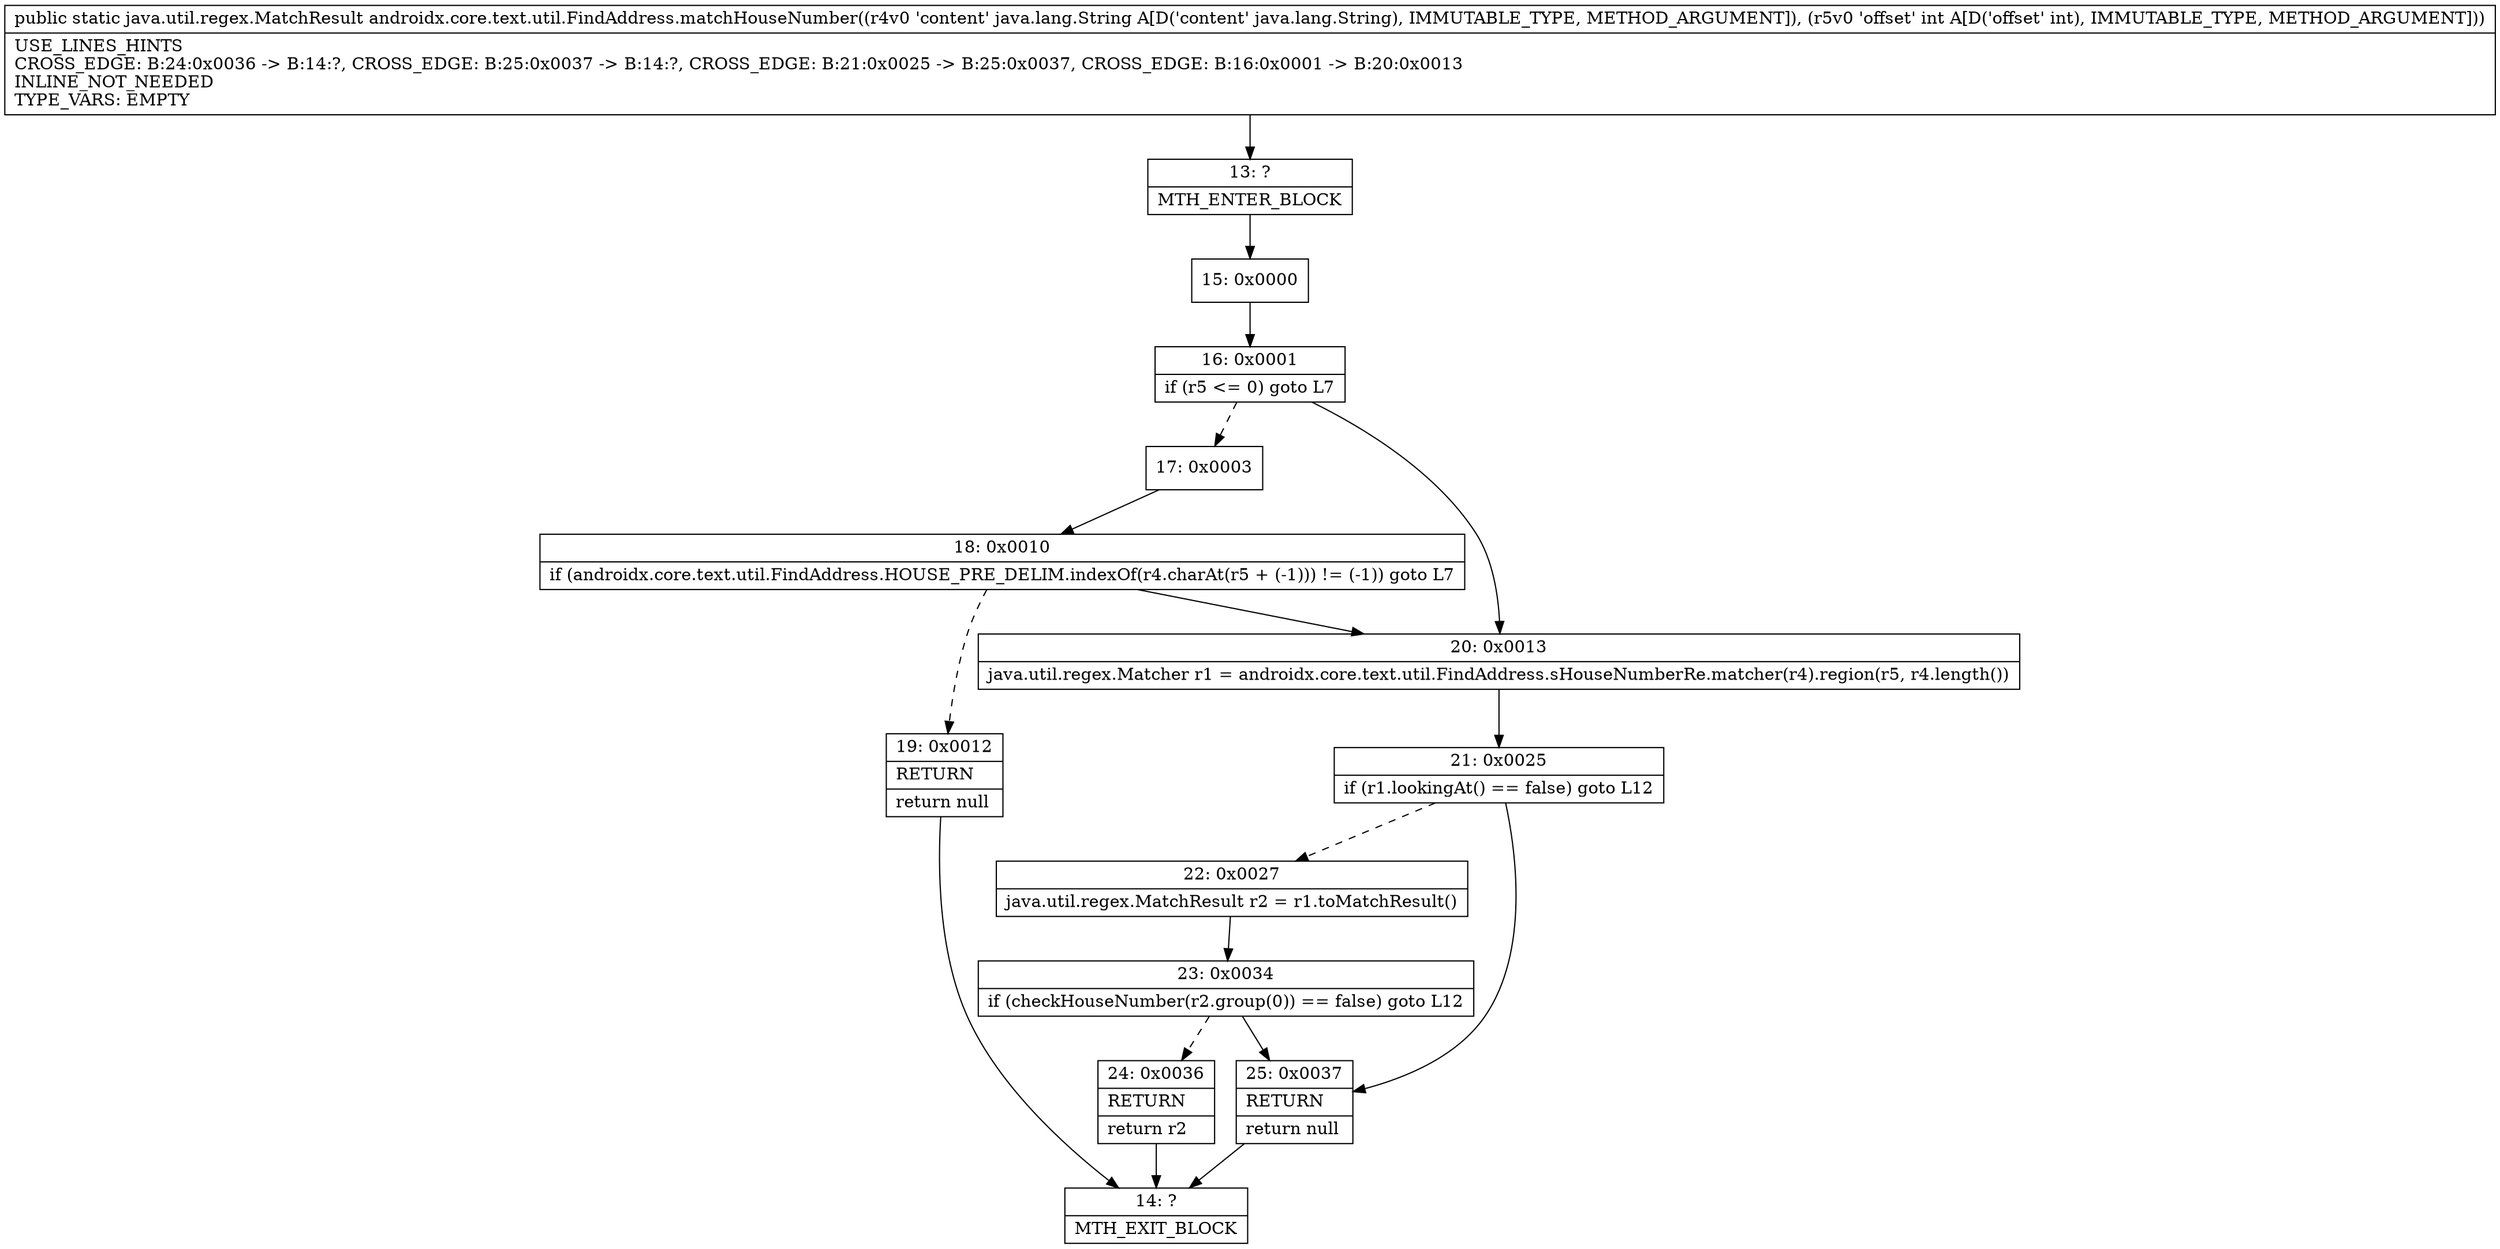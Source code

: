 digraph "CFG forandroidx.core.text.util.FindAddress.matchHouseNumber(Ljava\/lang\/String;I)Ljava\/util\/regex\/MatchResult;" {
Node_13 [shape=record,label="{13\:\ ?|MTH_ENTER_BLOCK\l}"];
Node_15 [shape=record,label="{15\:\ 0x0000}"];
Node_16 [shape=record,label="{16\:\ 0x0001|if (r5 \<= 0) goto L7\l}"];
Node_17 [shape=record,label="{17\:\ 0x0003}"];
Node_18 [shape=record,label="{18\:\ 0x0010|if (androidx.core.text.util.FindAddress.HOUSE_PRE_DELIM.indexOf(r4.charAt(r5 + (\-1))) != (\-1)) goto L7\l}"];
Node_19 [shape=record,label="{19\:\ 0x0012|RETURN\l|return null\l}"];
Node_14 [shape=record,label="{14\:\ ?|MTH_EXIT_BLOCK\l}"];
Node_20 [shape=record,label="{20\:\ 0x0013|java.util.regex.Matcher r1 = androidx.core.text.util.FindAddress.sHouseNumberRe.matcher(r4).region(r5, r4.length())\l}"];
Node_21 [shape=record,label="{21\:\ 0x0025|if (r1.lookingAt() == false) goto L12\l}"];
Node_22 [shape=record,label="{22\:\ 0x0027|java.util.regex.MatchResult r2 = r1.toMatchResult()\l}"];
Node_23 [shape=record,label="{23\:\ 0x0034|if (checkHouseNumber(r2.group(0)) == false) goto L12\l}"];
Node_24 [shape=record,label="{24\:\ 0x0036|RETURN\l|return r2\l}"];
Node_25 [shape=record,label="{25\:\ 0x0037|RETURN\l|return null\l}"];
MethodNode[shape=record,label="{public static java.util.regex.MatchResult androidx.core.text.util.FindAddress.matchHouseNumber((r4v0 'content' java.lang.String A[D('content' java.lang.String), IMMUTABLE_TYPE, METHOD_ARGUMENT]), (r5v0 'offset' int A[D('offset' int), IMMUTABLE_TYPE, METHOD_ARGUMENT]))  | USE_LINES_HINTS\lCROSS_EDGE: B:24:0x0036 \-\> B:14:?, CROSS_EDGE: B:25:0x0037 \-\> B:14:?, CROSS_EDGE: B:21:0x0025 \-\> B:25:0x0037, CROSS_EDGE: B:16:0x0001 \-\> B:20:0x0013\lINLINE_NOT_NEEDED\lTYPE_VARS: EMPTY\l}"];
MethodNode -> Node_13;Node_13 -> Node_15;
Node_15 -> Node_16;
Node_16 -> Node_17[style=dashed];
Node_16 -> Node_20;
Node_17 -> Node_18;
Node_18 -> Node_19[style=dashed];
Node_18 -> Node_20;
Node_19 -> Node_14;
Node_20 -> Node_21;
Node_21 -> Node_22[style=dashed];
Node_21 -> Node_25;
Node_22 -> Node_23;
Node_23 -> Node_24[style=dashed];
Node_23 -> Node_25;
Node_24 -> Node_14;
Node_25 -> Node_14;
}

